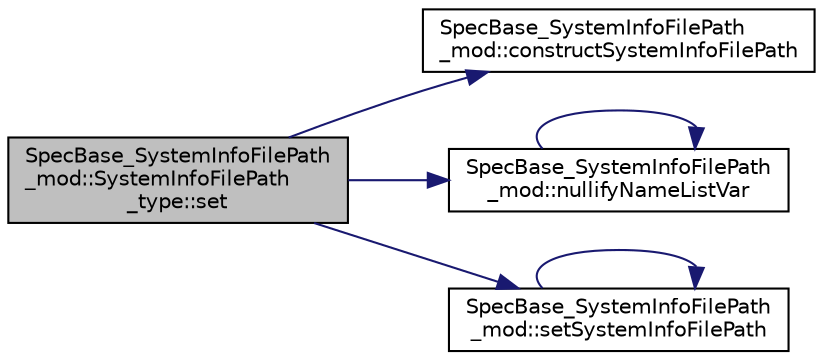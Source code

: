 digraph "SpecBase_SystemInfoFilePath_mod::SystemInfoFilePath_type::set"
{
 // LATEX_PDF_SIZE
  edge [fontname="Helvetica",fontsize="10",labelfontname="Helvetica",labelfontsize="10"];
  node [fontname="Helvetica",fontsize="10",shape=record];
  rankdir="LR";
  Node1 [label="SpecBase_SystemInfoFilePath\l_mod::SystemInfoFilePath\l_type::set",height=0.2,width=0.4,color="black", fillcolor="grey75", style="filled", fontcolor="black",tooltip=" "];
  Node1 -> Node2 [color="midnightblue",fontsize="10",style="solid",fontname="Helvetica"];
  Node2 [label="SpecBase_SystemInfoFilePath\l_mod::constructSystemInfoFilePath",height=0.2,width=0.4,color="black", fillcolor="white", style="filled",URL="$namespaceSpecBase__SystemInfoFilePath__mod.html#adb018950c4ee58f3b561a70539001b2f",tooltip=" "];
  Node1 -> Node3 [color="midnightblue",fontsize="10",style="solid",fontname="Helvetica"];
  Node3 [label="SpecBase_SystemInfoFilePath\l_mod::nullifyNameListVar",height=0.2,width=0.4,color="black", fillcolor="white", style="filled",URL="$namespaceSpecBase__SystemInfoFilePath__mod.html#ad3c074fe72018e39739119e3f33f8ddc",tooltip=" "];
  Node3 -> Node3 [color="midnightblue",fontsize="10",style="solid",fontname="Helvetica"];
  Node1 -> Node4 [color="midnightblue",fontsize="10",style="solid",fontname="Helvetica"];
  Node4 [label="SpecBase_SystemInfoFilePath\l_mod::setSystemInfoFilePath",height=0.2,width=0.4,color="black", fillcolor="white", style="filled",URL="$namespaceSpecBase__SystemInfoFilePath__mod.html#aefcffcd6c76d161cb59a1d487e12ec6c",tooltip=" "];
  Node4 -> Node4 [color="midnightblue",fontsize="10",style="solid",fontname="Helvetica"];
}
